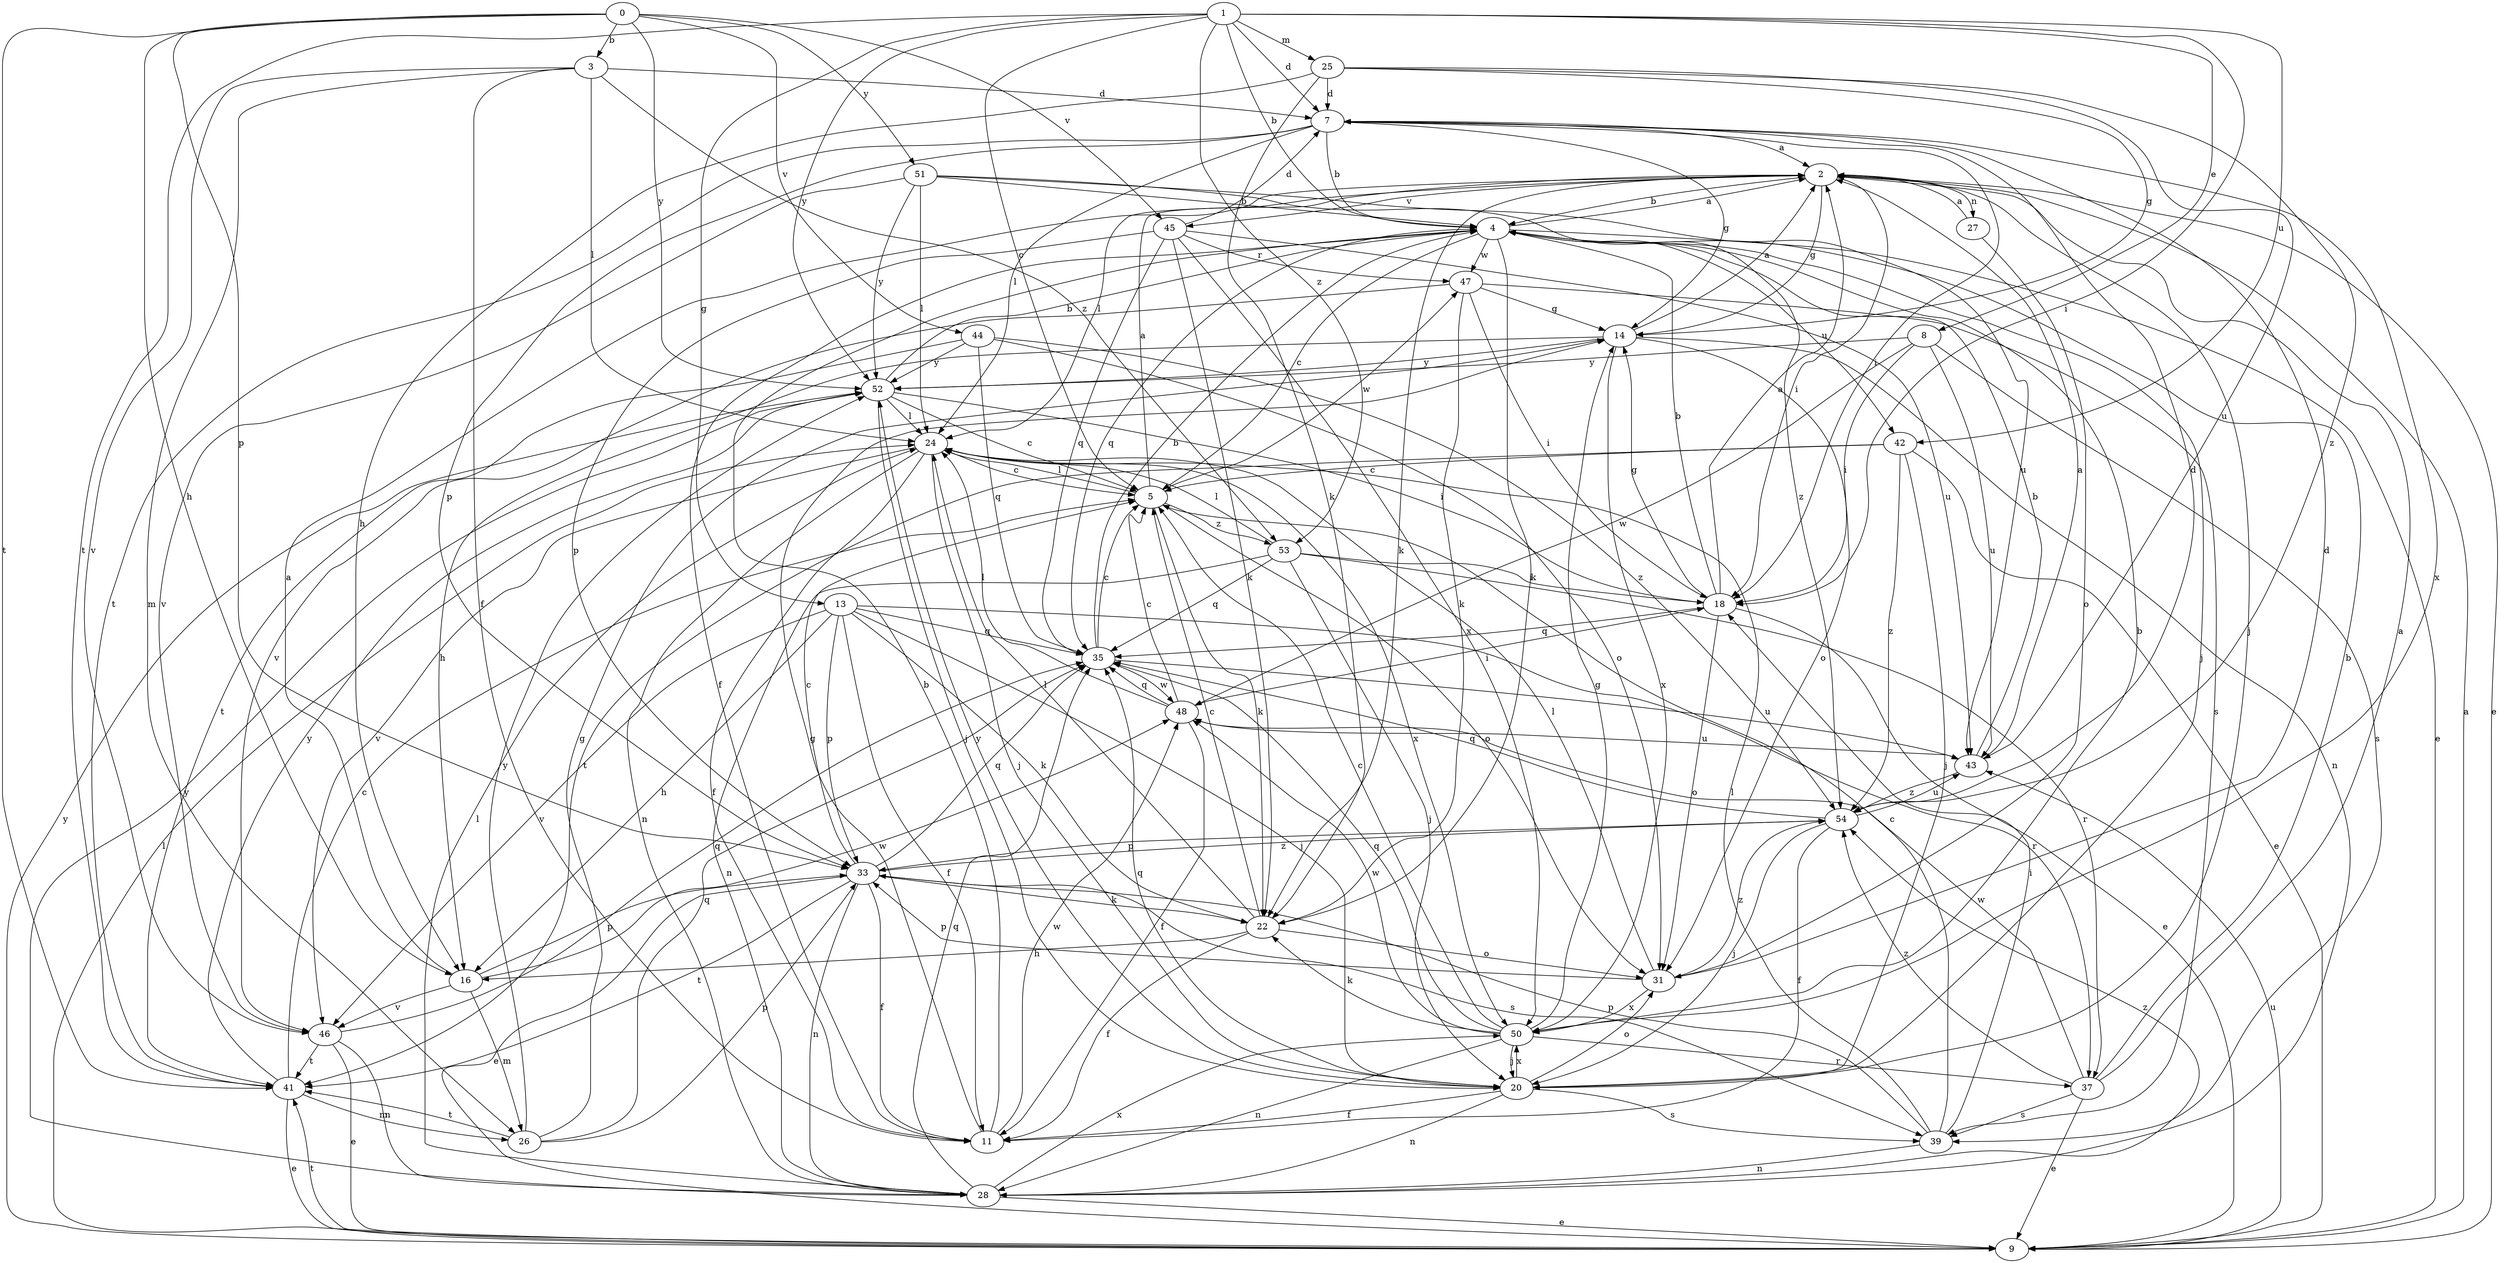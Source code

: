strict digraph  {
0;
1;
2;
3;
4;
5;
7;
8;
9;
11;
13;
14;
16;
18;
20;
22;
24;
25;
26;
27;
28;
31;
33;
35;
37;
39;
41;
42;
43;
44;
45;
46;
47;
48;
50;
51;
52;
53;
54;
0 -> 3  [label=b];
0 -> 16  [label=h];
0 -> 33  [label=p];
0 -> 41  [label=t];
0 -> 44  [label=v];
0 -> 45  [label=v];
0 -> 51  [label=y];
0 -> 52  [label=y];
1 -> 4  [label=b];
1 -> 5  [label=c];
1 -> 7  [label=d];
1 -> 8  [label=e];
1 -> 13  [label=g];
1 -> 18  [label=i];
1 -> 25  [label=m];
1 -> 41  [label=t];
1 -> 42  [label=u];
1 -> 52  [label=y];
1 -> 53  [label=z];
2 -> 4  [label=b];
2 -> 9  [label=e];
2 -> 14  [label=g];
2 -> 18  [label=i];
2 -> 20  [label=j];
2 -> 22  [label=k];
2 -> 24  [label=l];
2 -> 27  [label=n];
2 -> 45  [label=v];
3 -> 7  [label=d];
3 -> 11  [label=f];
3 -> 24  [label=l];
3 -> 26  [label=m];
3 -> 46  [label=v];
3 -> 53  [label=z];
4 -> 2  [label=a];
4 -> 5  [label=c];
4 -> 9  [label=e];
4 -> 11  [label=f];
4 -> 20  [label=j];
4 -> 22  [label=k];
4 -> 35  [label=q];
4 -> 42  [label=u];
4 -> 47  [label=w];
5 -> 2  [label=a];
5 -> 22  [label=k];
5 -> 24  [label=l];
5 -> 31  [label=o];
5 -> 47  [label=w];
5 -> 53  [label=z];
7 -> 2  [label=a];
7 -> 4  [label=b];
7 -> 14  [label=g];
7 -> 18  [label=i];
7 -> 24  [label=l];
7 -> 33  [label=p];
7 -> 41  [label=t];
7 -> 50  [label=x];
8 -> 18  [label=i];
8 -> 39  [label=s];
8 -> 43  [label=u];
8 -> 48  [label=w];
8 -> 52  [label=y];
9 -> 2  [label=a];
9 -> 24  [label=l];
9 -> 41  [label=t];
9 -> 43  [label=u];
9 -> 52  [label=y];
11 -> 4  [label=b];
11 -> 14  [label=g];
11 -> 48  [label=w];
13 -> 11  [label=f];
13 -> 16  [label=h];
13 -> 20  [label=j];
13 -> 22  [label=k];
13 -> 33  [label=p];
13 -> 35  [label=q];
13 -> 37  [label=r];
13 -> 46  [label=v];
14 -> 2  [label=a];
14 -> 16  [label=h];
14 -> 28  [label=n];
14 -> 31  [label=o];
14 -> 50  [label=x];
14 -> 52  [label=y];
16 -> 2  [label=a];
16 -> 26  [label=m];
16 -> 33  [label=p];
16 -> 46  [label=v];
16 -> 48  [label=w];
18 -> 2  [label=a];
18 -> 4  [label=b];
18 -> 9  [label=e];
18 -> 14  [label=g];
18 -> 31  [label=o];
18 -> 35  [label=q];
20 -> 11  [label=f];
20 -> 28  [label=n];
20 -> 31  [label=o];
20 -> 35  [label=q];
20 -> 39  [label=s];
20 -> 50  [label=x];
20 -> 52  [label=y];
22 -> 5  [label=c];
22 -> 11  [label=f];
22 -> 16  [label=h];
22 -> 24  [label=l];
22 -> 31  [label=o];
24 -> 5  [label=c];
24 -> 11  [label=f];
24 -> 20  [label=j];
24 -> 28  [label=n];
24 -> 46  [label=v];
24 -> 50  [label=x];
25 -> 7  [label=d];
25 -> 14  [label=g];
25 -> 16  [label=h];
25 -> 22  [label=k];
25 -> 43  [label=u];
25 -> 54  [label=z];
26 -> 14  [label=g];
26 -> 33  [label=p];
26 -> 35  [label=q];
26 -> 41  [label=t];
26 -> 52  [label=y];
27 -> 2  [label=a];
27 -> 31  [label=o];
28 -> 9  [label=e];
28 -> 24  [label=l];
28 -> 35  [label=q];
28 -> 50  [label=x];
28 -> 52  [label=y];
28 -> 54  [label=z];
31 -> 7  [label=d];
31 -> 24  [label=l];
31 -> 33  [label=p];
31 -> 50  [label=x];
31 -> 54  [label=z];
33 -> 5  [label=c];
33 -> 9  [label=e];
33 -> 11  [label=f];
33 -> 22  [label=k];
33 -> 28  [label=n];
33 -> 35  [label=q];
33 -> 39  [label=s];
33 -> 41  [label=t];
33 -> 54  [label=z];
35 -> 4  [label=b];
35 -> 5  [label=c];
35 -> 43  [label=u];
35 -> 48  [label=w];
37 -> 2  [label=a];
37 -> 4  [label=b];
37 -> 9  [label=e];
37 -> 39  [label=s];
37 -> 48  [label=w];
37 -> 54  [label=z];
39 -> 5  [label=c];
39 -> 18  [label=i];
39 -> 24  [label=l];
39 -> 28  [label=n];
39 -> 33  [label=p];
41 -> 5  [label=c];
41 -> 9  [label=e];
41 -> 26  [label=m];
41 -> 52  [label=y];
42 -> 5  [label=c];
42 -> 9  [label=e];
42 -> 20  [label=j];
42 -> 41  [label=t];
42 -> 54  [label=z];
43 -> 2  [label=a];
43 -> 4  [label=b];
43 -> 54  [label=z];
44 -> 31  [label=o];
44 -> 35  [label=q];
44 -> 41  [label=t];
44 -> 52  [label=y];
44 -> 54  [label=z];
45 -> 7  [label=d];
45 -> 22  [label=k];
45 -> 33  [label=p];
45 -> 35  [label=q];
45 -> 43  [label=u];
45 -> 50  [label=x];
45 -> 47  [label=r];
46 -> 9  [label=e];
46 -> 28  [label=n];
46 -> 35  [label=q];
46 -> 41  [label=t];
47 -> 14  [label=g];
47 -> 18  [label=i];
47 -> 22  [label=k];
47 -> 39  [label=s];
47 -> 46  [label=v];
48 -> 5  [label=c];
48 -> 11  [label=f];
48 -> 18  [label=i];
48 -> 24  [label=l];
48 -> 35  [label=q];
48 -> 43  [label=u];
50 -> 4  [label=b];
50 -> 5  [label=c];
50 -> 14  [label=g];
50 -> 20  [label=j];
50 -> 22  [label=k];
50 -> 28  [label=n];
50 -> 35  [label=q];
50 -> 37  [label=r];
50 -> 48  [label=w];
51 -> 4  [label=b];
51 -> 24  [label=l];
51 -> 43  [label=u];
51 -> 46  [label=v];
51 -> 52  [label=y];
51 -> 54  [label=z];
52 -> 4  [label=b];
52 -> 5  [label=c];
52 -> 18  [label=i];
52 -> 20  [label=j];
52 -> 24  [label=l];
53 -> 18  [label=i];
53 -> 20  [label=j];
53 -> 24  [label=l];
53 -> 28  [label=n];
53 -> 35  [label=q];
53 -> 37  [label=r];
54 -> 7  [label=d];
54 -> 11  [label=f];
54 -> 20  [label=j];
54 -> 33  [label=p];
54 -> 35  [label=q];
54 -> 43  [label=u];
}

